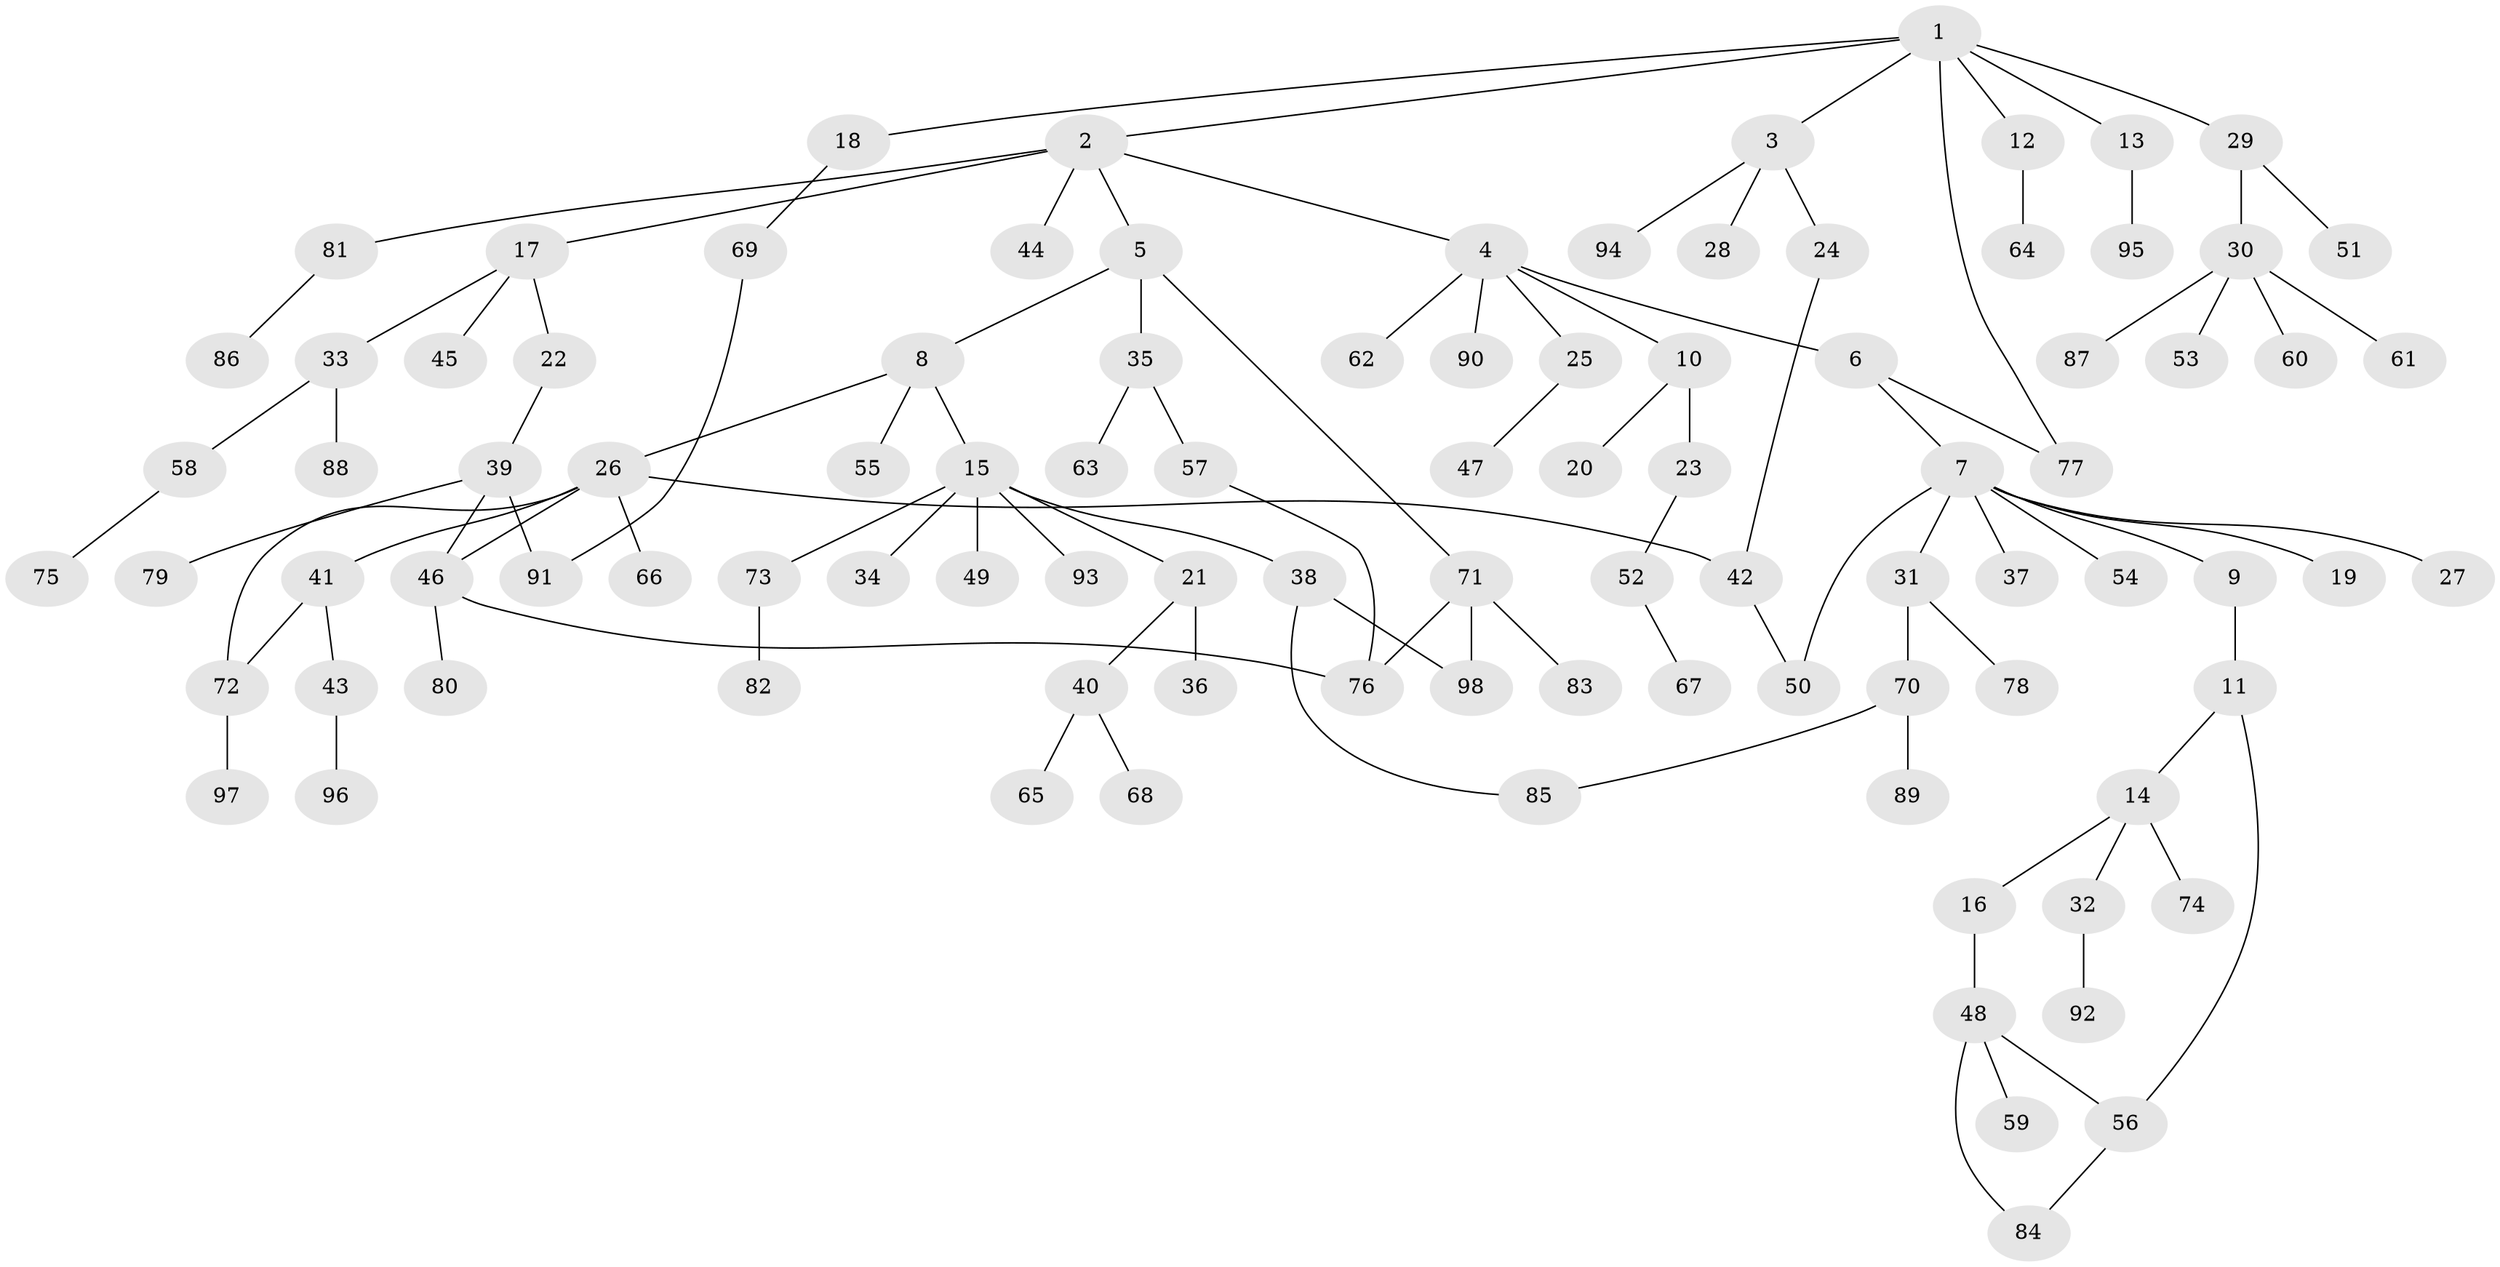 // coarse degree distribution, {3: 0.034482758620689655, 1: 0.8275862068965517, 5: 0.034482758620689655, 8: 0.034482758620689655, 2: 0.034482758620689655, 14: 0.034482758620689655}
// Generated by graph-tools (version 1.1) at 2025/44/03/04/25 21:44:51]
// undirected, 98 vertices, 109 edges
graph export_dot {
graph [start="1"]
  node [color=gray90,style=filled];
  1;
  2;
  3;
  4;
  5;
  6;
  7;
  8;
  9;
  10;
  11;
  12;
  13;
  14;
  15;
  16;
  17;
  18;
  19;
  20;
  21;
  22;
  23;
  24;
  25;
  26;
  27;
  28;
  29;
  30;
  31;
  32;
  33;
  34;
  35;
  36;
  37;
  38;
  39;
  40;
  41;
  42;
  43;
  44;
  45;
  46;
  47;
  48;
  49;
  50;
  51;
  52;
  53;
  54;
  55;
  56;
  57;
  58;
  59;
  60;
  61;
  62;
  63;
  64;
  65;
  66;
  67;
  68;
  69;
  70;
  71;
  72;
  73;
  74;
  75;
  76;
  77;
  78;
  79;
  80;
  81;
  82;
  83;
  84;
  85;
  86;
  87;
  88;
  89;
  90;
  91;
  92;
  93;
  94;
  95;
  96;
  97;
  98;
  1 -- 2;
  1 -- 3;
  1 -- 12;
  1 -- 13;
  1 -- 18;
  1 -- 29;
  1 -- 77;
  2 -- 4;
  2 -- 5;
  2 -- 17;
  2 -- 44;
  2 -- 81;
  3 -- 24;
  3 -- 28;
  3 -- 94;
  4 -- 6;
  4 -- 10;
  4 -- 25;
  4 -- 62;
  4 -- 90;
  5 -- 8;
  5 -- 35;
  5 -- 71;
  6 -- 7;
  6 -- 77;
  7 -- 9;
  7 -- 19;
  7 -- 27;
  7 -- 31;
  7 -- 37;
  7 -- 54;
  7 -- 50;
  8 -- 15;
  8 -- 26;
  8 -- 55;
  9 -- 11;
  10 -- 20;
  10 -- 23;
  11 -- 14;
  11 -- 56;
  12 -- 64;
  13 -- 95;
  14 -- 16;
  14 -- 32;
  14 -- 74;
  15 -- 21;
  15 -- 34;
  15 -- 38;
  15 -- 49;
  15 -- 73;
  15 -- 93;
  16 -- 48;
  17 -- 22;
  17 -- 33;
  17 -- 45;
  18 -- 69;
  21 -- 36;
  21 -- 40;
  22 -- 39;
  23 -- 52;
  24 -- 42;
  25 -- 47;
  26 -- 41;
  26 -- 42;
  26 -- 66;
  26 -- 46;
  26 -- 72;
  29 -- 30;
  29 -- 51;
  30 -- 53;
  30 -- 60;
  30 -- 61;
  30 -- 87;
  31 -- 70;
  31 -- 78;
  32 -- 92;
  33 -- 58;
  33 -- 88;
  35 -- 57;
  35 -- 63;
  38 -- 85;
  38 -- 98;
  39 -- 46;
  39 -- 79;
  39 -- 91;
  40 -- 65;
  40 -- 68;
  41 -- 43;
  41 -- 72;
  42 -- 50;
  43 -- 96;
  46 -- 76;
  46 -- 80;
  48 -- 59;
  48 -- 84;
  48 -- 56;
  52 -- 67;
  56 -- 84;
  57 -- 76;
  58 -- 75;
  69 -- 91;
  70 -- 89;
  70 -- 85;
  71 -- 83;
  71 -- 76;
  71 -- 98;
  72 -- 97;
  73 -- 82;
  81 -- 86;
}
